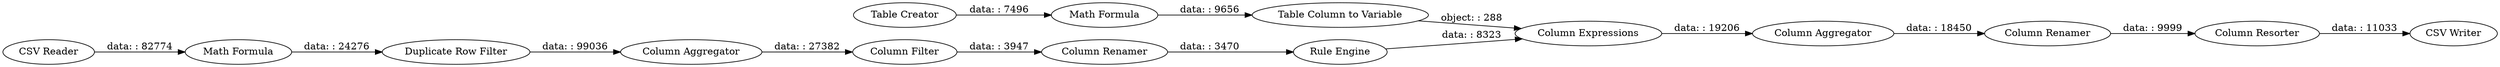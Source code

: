 digraph {
	"7008807567943711679_25" [label="Column Aggregator"]
	"7008807567943711679_23" [label="Column Expressions"]
	"7008807567943711679_1" [label="CSV Reader"]
	"7008807567943711679_12" [label="Table Column to Variable"]
	"7008807567943711679_5" [label="Column Aggregator"]
	"7008807567943711679_4" [label="Duplicate Row Filter"]
	"7008807567943711679_19" [label="Rule Engine"]
	"7008807567943711679_8" [label="Table Creator"]
	"7008807567943711679_32" [label="Math Formula"]
	"7008807567943711679_7" [label="Column Renamer"]
	"7008807567943711679_10" [label="Math Formula"]
	"7008807567943711679_27" [label="Column Resorter"]
	"7008807567943711679_33" [label="CSV Writer"]
	"7008807567943711679_26" [label="Column Renamer"]
	"7008807567943711679_6" [label="Column Filter"]
	"7008807567943711679_10" -> "7008807567943711679_12" [label="data: : 9656"]
	"7008807567943711679_6" -> "7008807567943711679_7" [label="data: : 3947"]
	"7008807567943711679_23" -> "7008807567943711679_25" [label="data: : 19206"]
	"7008807567943711679_4" -> "7008807567943711679_5" [label="data: : 99036"]
	"7008807567943711679_7" -> "7008807567943711679_19" [label="data: : 3470"]
	"7008807567943711679_25" -> "7008807567943711679_26" [label="data: : 18450"]
	"7008807567943711679_1" -> "7008807567943711679_32" [label="data: : 82774"]
	"7008807567943711679_26" -> "7008807567943711679_27" [label="data: : 9999"]
	"7008807567943711679_5" -> "7008807567943711679_6" [label="data: : 27382"]
	"7008807567943711679_12" -> "7008807567943711679_23" [label="object: : 288"]
	"7008807567943711679_8" -> "7008807567943711679_10" [label="data: : 7496"]
	"7008807567943711679_19" -> "7008807567943711679_23" [label="data: : 8323"]
	"7008807567943711679_32" -> "7008807567943711679_4" [label="data: : 24276"]
	"7008807567943711679_27" -> "7008807567943711679_33" [label="data: : 11033"]
	rankdir=LR
}
